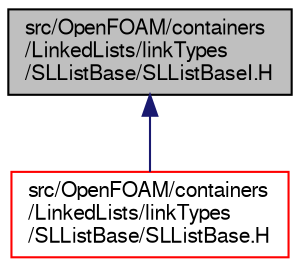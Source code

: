 digraph "src/OpenFOAM/containers/LinkedLists/linkTypes/SLListBase/SLListBaseI.H"
{
  bgcolor="transparent";
  edge [fontname="FreeSans",fontsize="10",labelfontname="FreeSans",labelfontsize="10"];
  node [fontname="FreeSans",fontsize="10",shape=record];
  Node1 [label="src/OpenFOAM/containers\l/LinkedLists/linkTypes\l/SLListBase/SLListBaseI.H",height=0.2,width=0.4,color="black", fillcolor="grey75", style="filled" fontcolor="black"];
  Node1 -> Node2 [dir="back",color="midnightblue",fontsize="10",style="solid",fontname="FreeSans"];
  Node2 [label="src/OpenFOAM/containers\l/LinkedLists/linkTypes\l/SLListBase/SLListBase.H",height=0.2,width=0.4,color="red",URL="$a07145.html"];
}
